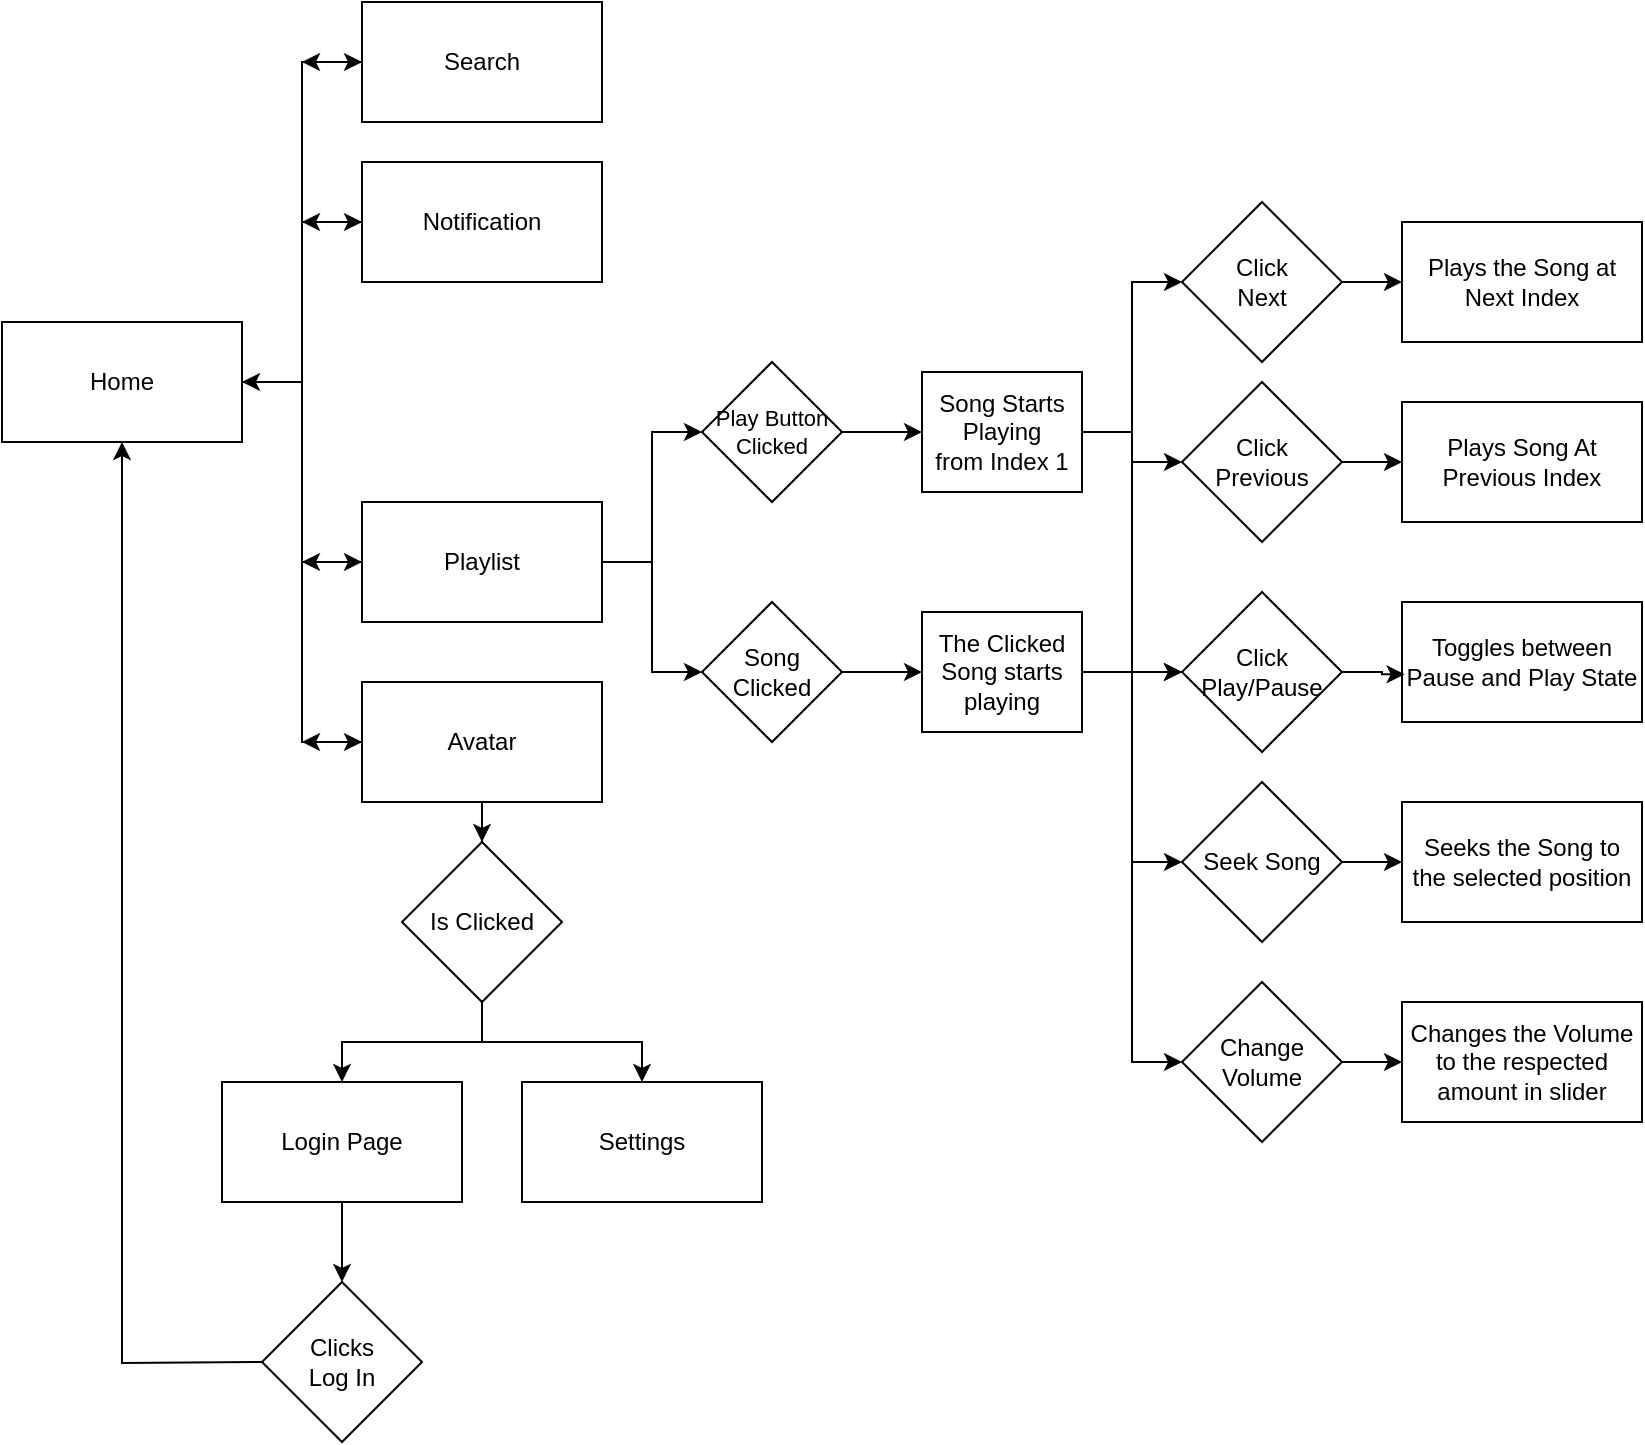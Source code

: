 <mxfile version="24.7.2" type="device">
  <diagram name="Page-1" id="nSLGUAHA-Zbq8DlJS5If">
    <mxGraphModel dx="796" dy="430" grid="1" gridSize="10" guides="1" tooltips="1" connect="1" arrows="1" fold="1" page="1" pageScale="1" pageWidth="850" pageHeight="1100" math="0" shadow="0">
      <root>
        <mxCell id="0" />
        <mxCell id="1" parent="0" />
        <mxCell id="IzKSU4AfZoBt4SEV6XKU-39" style="edgeStyle=orthogonalEdgeStyle;rounded=0;orthogonalLoop=1;jettySize=auto;html=1;entryX=0;entryY=0.5;entryDx=0;entryDy=0;" edge="1" parent="1" source="IzKSU4AfZoBt4SEV6XKU-34" target="IzKSU4AfZoBt4SEV6XKU-35">
          <mxGeometry relative="1" as="geometry" />
        </mxCell>
        <mxCell id="IzKSU4AfZoBt4SEV6XKU-40" style="edgeStyle=orthogonalEdgeStyle;rounded=0;orthogonalLoop=1;jettySize=auto;html=1;entryX=0;entryY=0.5;entryDx=0;entryDy=0;" edge="1" parent="1" source="IzKSU4AfZoBt4SEV6XKU-34" target="IzKSU4AfZoBt4SEV6XKU-36">
          <mxGeometry relative="1" as="geometry" />
        </mxCell>
        <mxCell id="IzKSU4AfZoBt4SEV6XKU-42" style="edgeStyle=orthogonalEdgeStyle;rounded=0;orthogonalLoop=1;jettySize=auto;html=1;entryX=0;entryY=0.5;entryDx=0;entryDy=0;" edge="1" parent="1" source="IzKSU4AfZoBt4SEV6XKU-34" target="IzKSU4AfZoBt4SEV6XKU-38">
          <mxGeometry relative="1" as="geometry" />
        </mxCell>
        <mxCell id="IzKSU4AfZoBt4SEV6XKU-66" style="edgeStyle=orthogonalEdgeStyle;rounded=0;orthogonalLoop=1;jettySize=auto;html=1;entryX=0;entryY=0.5;entryDx=0;entryDy=0;" edge="1" parent="1" source="IzKSU4AfZoBt4SEV6XKU-34" target="IzKSU4AfZoBt4SEV6XKU-37">
          <mxGeometry relative="1" as="geometry" />
        </mxCell>
        <mxCell id="IzKSU4AfZoBt4SEV6XKU-34" value="Home" style="rounded=0;whiteSpace=wrap;html=1;" vertex="1" parent="1">
          <mxGeometry x="10" y="180" width="120" height="60" as="geometry" />
        </mxCell>
        <mxCell id="IzKSU4AfZoBt4SEV6XKU-62" style="edgeStyle=orthogonalEdgeStyle;rounded=0;orthogonalLoop=1;jettySize=auto;html=1;" edge="1" parent="1" source="IzKSU4AfZoBt4SEV6XKU-35">
          <mxGeometry relative="1" as="geometry">
            <mxPoint x="160.0" y="50" as="targetPoint" />
          </mxGeometry>
        </mxCell>
        <mxCell id="IzKSU4AfZoBt4SEV6XKU-35" value="Search" style="rounded=0;whiteSpace=wrap;html=1;" vertex="1" parent="1">
          <mxGeometry x="190" y="20" width="120" height="60" as="geometry" />
        </mxCell>
        <mxCell id="IzKSU4AfZoBt4SEV6XKU-50" style="edgeStyle=orthogonalEdgeStyle;rounded=0;orthogonalLoop=1;jettySize=auto;html=1;exitX=0;exitY=0.5;exitDx=0;exitDy=0;entryX=1;entryY=0.5;entryDx=0;entryDy=0;" edge="1" parent="1" source="IzKSU4AfZoBt4SEV6XKU-36" target="IzKSU4AfZoBt4SEV6XKU-34">
          <mxGeometry relative="1" as="geometry" />
        </mxCell>
        <mxCell id="IzKSU4AfZoBt4SEV6XKU-63" style="edgeStyle=orthogonalEdgeStyle;rounded=0;orthogonalLoop=1;jettySize=auto;html=1;" edge="1" parent="1" source="IzKSU4AfZoBt4SEV6XKU-36">
          <mxGeometry relative="1" as="geometry">
            <mxPoint x="160.0" y="130" as="targetPoint" />
          </mxGeometry>
        </mxCell>
        <mxCell id="IzKSU4AfZoBt4SEV6XKU-36" value="Notification" style="rounded=0;whiteSpace=wrap;html=1;" vertex="1" parent="1">
          <mxGeometry x="190" y="100" width="120" height="60" as="geometry" />
        </mxCell>
        <mxCell id="IzKSU4AfZoBt4SEV6XKU-64" style="edgeStyle=orthogonalEdgeStyle;rounded=0;orthogonalLoop=1;jettySize=auto;html=1;" edge="1" parent="1" source="IzKSU4AfZoBt4SEV6XKU-37">
          <mxGeometry relative="1" as="geometry">
            <mxPoint x="160.0" y="300" as="targetPoint" />
          </mxGeometry>
        </mxCell>
        <mxCell id="IzKSU4AfZoBt4SEV6XKU-70" style="edgeStyle=orthogonalEdgeStyle;rounded=0;orthogonalLoop=1;jettySize=auto;html=1;" edge="1" parent="1" source="IzKSU4AfZoBt4SEV6XKU-37" target="IzKSU4AfZoBt4SEV6XKU-71">
          <mxGeometry relative="1" as="geometry">
            <mxPoint x="420.0" y="300" as="targetPoint" />
          </mxGeometry>
        </mxCell>
        <mxCell id="IzKSU4AfZoBt4SEV6XKU-75" style="edgeStyle=orthogonalEdgeStyle;rounded=0;orthogonalLoop=1;jettySize=auto;html=1;entryX=0;entryY=0.5;entryDx=0;entryDy=0;" edge="1" parent="1" source="IzKSU4AfZoBt4SEV6XKU-37" target="IzKSU4AfZoBt4SEV6XKU-74">
          <mxGeometry relative="1" as="geometry" />
        </mxCell>
        <mxCell id="IzKSU4AfZoBt4SEV6XKU-37" value="Playlist" style="rounded=0;whiteSpace=wrap;html=1;" vertex="1" parent="1">
          <mxGeometry x="190" y="270" width="120" height="60" as="geometry" />
        </mxCell>
        <mxCell id="IzKSU4AfZoBt4SEV6XKU-56" value="" style="edgeStyle=orthogonalEdgeStyle;rounded=0;orthogonalLoop=1;jettySize=auto;html=1;" edge="1" parent="1" source="IzKSU4AfZoBt4SEV6XKU-38" target="IzKSU4AfZoBt4SEV6XKU-55">
          <mxGeometry relative="1" as="geometry" />
        </mxCell>
        <mxCell id="IzKSU4AfZoBt4SEV6XKU-65" style="edgeStyle=orthogonalEdgeStyle;rounded=0;orthogonalLoop=1;jettySize=auto;html=1;" edge="1" parent="1" source="IzKSU4AfZoBt4SEV6XKU-38">
          <mxGeometry relative="1" as="geometry">
            <mxPoint x="160.0" y="390" as="targetPoint" />
          </mxGeometry>
        </mxCell>
        <mxCell id="IzKSU4AfZoBt4SEV6XKU-38" value="Avatar" style="rounded=0;whiteSpace=wrap;html=1;" vertex="1" parent="1">
          <mxGeometry x="190" y="360" width="120" height="60" as="geometry" />
        </mxCell>
        <mxCell id="IzKSU4AfZoBt4SEV6XKU-57" style="edgeStyle=orthogonalEdgeStyle;rounded=0;orthogonalLoop=1;jettySize=auto;html=1;" edge="1" parent="1" source="IzKSU4AfZoBt4SEV6XKU-55" target="IzKSU4AfZoBt4SEV6XKU-58">
          <mxGeometry relative="1" as="geometry">
            <mxPoint x="390" y="470" as="targetPoint" />
          </mxGeometry>
        </mxCell>
        <mxCell id="IzKSU4AfZoBt4SEV6XKU-61" style="edgeStyle=orthogonalEdgeStyle;rounded=0;orthogonalLoop=1;jettySize=auto;html=1;entryX=0.5;entryY=0;entryDx=0;entryDy=0;" edge="1" parent="1" source="IzKSU4AfZoBt4SEV6XKU-55" target="IzKSU4AfZoBt4SEV6XKU-60">
          <mxGeometry relative="1" as="geometry" />
        </mxCell>
        <mxCell id="IzKSU4AfZoBt4SEV6XKU-55" value="Is Clicked" style="rhombus;whiteSpace=wrap;html=1;rounded=0;" vertex="1" parent="1">
          <mxGeometry x="210" y="440" width="80" height="80" as="geometry" />
        </mxCell>
        <mxCell id="IzKSU4AfZoBt4SEV6XKU-68" style="edgeStyle=orthogonalEdgeStyle;rounded=0;orthogonalLoop=1;jettySize=auto;html=1;exitX=0.5;exitY=1;exitDx=0;exitDy=0;entryX=0.5;entryY=0;entryDx=0;entryDy=0;" edge="1" parent="1" source="IzKSU4AfZoBt4SEV6XKU-58">
          <mxGeometry relative="1" as="geometry">
            <mxPoint x="180" y="660" as="targetPoint" />
          </mxGeometry>
        </mxCell>
        <mxCell id="IzKSU4AfZoBt4SEV6XKU-58" value="Login Page" style="rounded=0;whiteSpace=wrap;html=1;" vertex="1" parent="1">
          <mxGeometry x="120" y="560" width="120" height="60" as="geometry" />
        </mxCell>
        <mxCell id="IzKSU4AfZoBt4SEV6XKU-60" value="Settings" style="rounded=0;whiteSpace=wrap;html=1;" vertex="1" parent="1">
          <mxGeometry x="270" y="560" width="120" height="60" as="geometry" />
        </mxCell>
        <mxCell id="IzKSU4AfZoBt4SEV6XKU-69" style="edgeStyle=orthogonalEdgeStyle;rounded=0;orthogonalLoop=1;jettySize=auto;html=1;entryX=0.5;entryY=1;entryDx=0;entryDy=0;" edge="1" parent="1" target="IzKSU4AfZoBt4SEV6XKU-34">
          <mxGeometry relative="1" as="geometry">
            <mxPoint x="140" y="700" as="sourcePoint" />
          </mxGeometry>
        </mxCell>
        <mxCell id="IzKSU4AfZoBt4SEV6XKU-67" value="&lt;div&gt;Clicks&lt;/div&gt;&lt;div&gt;Log In&lt;br&gt;&lt;/div&gt;" style="rhombus;whiteSpace=wrap;html=1;" vertex="1" parent="1">
          <mxGeometry x="140" y="660" width="80" height="80" as="geometry" />
        </mxCell>
        <mxCell id="IzKSU4AfZoBt4SEV6XKU-72" style="edgeStyle=orthogonalEdgeStyle;rounded=0;orthogonalLoop=1;jettySize=auto;html=1;" edge="1" parent="1" source="IzKSU4AfZoBt4SEV6XKU-71" target="IzKSU4AfZoBt4SEV6XKU-73">
          <mxGeometry relative="1" as="geometry">
            <mxPoint x="520" y="300" as="targetPoint" />
          </mxGeometry>
        </mxCell>
        <mxCell id="IzKSU4AfZoBt4SEV6XKU-71" value="&lt;div style=&quot;font-size: 11px;&quot;&gt;&lt;font style=&quot;font-size: 11px;&quot;&gt;Play Button&lt;/font&gt;&lt;/div&gt;&lt;div style=&quot;font-size: 11px;&quot;&gt;&lt;font style=&quot;font-size: 11px;&quot;&gt;Clicked&lt;font style=&quot;font-size: 11px;&quot;&gt;&lt;br&gt;&lt;/font&gt;&lt;/font&gt;&lt;/div&gt;" style="rhombus;whiteSpace=wrap;html=1;" vertex="1" parent="1">
          <mxGeometry x="360" y="200" width="70" height="70" as="geometry" />
        </mxCell>
        <mxCell id="IzKSU4AfZoBt4SEV6XKU-89" style="edgeStyle=orthogonalEdgeStyle;rounded=0;orthogonalLoop=1;jettySize=auto;html=1;entryX=0;entryY=0.5;entryDx=0;entryDy=0;" edge="1" parent="1" source="IzKSU4AfZoBt4SEV6XKU-73" target="IzKSU4AfZoBt4SEV6XKU-79">
          <mxGeometry relative="1" as="geometry" />
        </mxCell>
        <mxCell id="IzKSU4AfZoBt4SEV6XKU-90" style="edgeStyle=orthogonalEdgeStyle;rounded=0;orthogonalLoop=1;jettySize=auto;html=1;entryX=0;entryY=0.5;entryDx=0;entryDy=0;" edge="1" parent="1" source="IzKSU4AfZoBt4SEV6XKU-73" target="IzKSU4AfZoBt4SEV6XKU-80">
          <mxGeometry relative="1" as="geometry" />
        </mxCell>
        <mxCell id="IzKSU4AfZoBt4SEV6XKU-91" style="edgeStyle=orthogonalEdgeStyle;rounded=0;orthogonalLoop=1;jettySize=auto;html=1;entryX=0;entryY=0.5;entryDx=0;entryDy=0;" edge="1" parent="1" source="IzKSU4AfZoBt4SEV6XKU-73" target="IzKSU4AfZoBt4SEV6XKU-81">
          <mxGeometry relative="1" as="geometry" />
        </mxCell>
        <mxCell id="IzKSU4AfZoBt4SEV6XKU-92" style="edgeStyle=orthogonalEdgeStyle;rounded=0;orthogonalLoop=1;jettySize=auto;html=1;entryX=0;entryY=0.5;entryDx=0;entryDy=0;" edge="1" parent="1" source="IzKSU4AfZoBt4SEV6XKU-73" target="IzKSU4AfZoBt4SEV6XKU-82">
          <mxGeometry relative="1" as="geometry" />
        </mxCell>
        <mxCell id="IzKSU4AfZoBt4SEV6XKU-93" style="edgeStyle=orthogonalEdgeStyle;rounded=0;orthogonalLoop=1;jettySize=auto;html=1;entryX=0;entryY=0.5;entryDx=0;entryDy=0;" edge="1" parent="1" source="IzKSU4AfZoBt4SEV6XKU-73" target="IzKSU4AfZoBt4SEV6XKU-83">
          <mxGeometry relative="1" as="geometry" />
        </mxCell>
        <mxCell id="IzKSU4AfZoBt4SEV6XKU-73" value="&lt;div&gt;Song Starts Playing&lt;/div&gt;&lt;div&gt;from Index 1&lt;br&gt;&lt;/div&gt;" style="rounded=0;whiteSpace=wrap;html=1;" vertex="1" parent="1">
          <mxGeometry x="470" y="205" width="80" height="60" as="geometry" />
        </mxCell>
        <mxCell id="IzKSU4AfZoBt4SEV6XKU-78" style="edgeStyle=orthogonalEdgeStyle;rounded=0;orthogonalLoop=1;jettySize=auto;html=1;entryX=0;entryY=0.5;entryDx=0;entryDy=0;" edge="1" parent="1" source="IzKSU4AfZoBt4SEV6XKU-74" target="IzKSU4AfZoBt4SEV6XKU-76">
          <mxGeometry relative="1" as="geometry" />
        </mxCell>
        <mxCell id="IzKSU4AfZoBt4SEV6XKU-74" value="Song Clicked" style="rhombus;whiteSpace=wrap;html=1;" vertex="1" parent="1">
          <mxGeometry x="360" y="320" width="70" height="70" as="geometry" />
        </mxCell>
        <mxCell id="IzKSU4AfZoBt4SEV6XKU-94" style="edgeStyle=orthogonalEdgeStyle;rounded=0;orthogonalLoop=1;jettySize=auto;html=1;entryX=0;entryY=0.5;entryDx=0;entryDy=0;" edge="1" parent="1" source="IzKSU4AfZoBt4SEV6XKU-76" target="IzKSU4AfZoBt4SEV6XKU-81">
          <mxGeometry relative="1" as="geometry" />
        </mxCell>
        <mxCell id="IzKSU4AfZoBt4SEV6XKU-76" value="The Clicked Song starts playing" style="rounded=0;whiteSpace=wrap;html=1;" vertex="1" parent="1">
          <mxGeometry x="470" y="325" width="80" height="60" as="geometry" />
        </mxCell>
        <mxCell id="IzKSU4AfZoBt4SEV6XKU-96" style="edgeStyle=orthogonalEdgeStyle;rounded=0;orthogonalLoop=1;jettySize=auto;html=1;exitX=1;exitY=0.5;exitDx=0;exitDy=0;entryX=0;entryY=0.5;entryDx=0;entryDy=0;" edge="1" parent="1" source="IzKSU4AfZoBt4SEV6XKU-79" target="IzKSU4AfZoBt4SEV6XKU-84">
          <mxGeometry relative="1" as="geometry">
            <mxPoint x="690" y="160" as="targetPoint" />
          </mxGeometry>
        </mxCell>
        <mxCell id="IzKSU4AfZoBt4SEV6XKU-79" value="&lt;div&gt;Click&lt;/div&gt;&lt;div&gt;Next&lt;br&gt;&lt;/div&gt;" style="rhombus;whiteSpace=wrap;html=1;" vertex="1" parent="1">
          <mxGeometry x="600" y="120" width="80" height="80" as="geometry" />
        </mxCell>
        <mxCell id="IzKSU4AfZoBt4SEV6XKU-108" style="edgeStyle=orthogonalEdgeStyle;rounded=0;orthogonalLoop=1;jettySize=auto;html=1;entryX=0;entryY=0.5;entryDx=0;entryDy=0;" edge="1" parent="1" source="IzKSU4AfZoBt4SEV6XKU-80" target="IzKSU4AfZoBt4SEV6XKU-85">
          <mxGeometry relative="1" as="geometry" />
        </mxCell>
        <mxCell id="IzKSU4AfZoBt4SEV6XKU-80" value="&lt;div&gt;Click &lt;br&gt;&lt;/div&gt;&lt;div&gt;Previous&lt;br&gt;&lt;/div&gt;" style="rhombus;whiteSpace=wrap;html=1;" vertex="1" parent="1">
          <mxGeometry x="600" y="210" width="80" height="80" as="geometry" />
        </mxCell>
        <mxCell id="IzKSU4AfZoBt4SEV6XKU-81" value="Click Play/Pause" style="rhombus;whiteSpace=wrap;html=1;" vertex="1" parent="1">
          <mxGeometry x="600" y="315" width="80" height="80" as="geometry" />
        </mxCell>
        <mxCell id="IzKSU4AfZoBt4SEV6XKU-111" style="edgeStyle=orthogonalEdgeStyle;rounded=0;orthogonalLoop=1;jettySize=auto;html=1;exitX=1;exitY=0.5;exitDx=0;exitDy=0;" edge="1" parent="1" source="IzKSU4AfZoBt4SEV6XKU-82" target="IzKSU4AfZoBt4SEV6XKU-87">
          <mxGeometry relative="1" as="geometry" />
        </mxCell>
        <mxCell id="IzKSU4AfZoBt4SEV6XKU-82" value="Seek Song" style="rhombus;whiteSpace=wrap;html=1;" vertex="1" parent="1">
          <mxGeometry x="600" y="410" width="80" height="80" as="geometry" />
        </mxCell>
        <mxCell id="IzKSU4AfZoBt4SEV6XKU-112" style="edgeStyle=orthogonalEdgeStyle;rounded=0;orthogonalLoop=1;jettySize=auto;html=1;exitX=1;exitY=0.5;exitDx=0;exitDy=0;" edge="1" parent="1" source="IzKSU4AfZoBt4SEV6XKU-83" target="IzKSU4AfZoBt4SEV6XKU-88">
          <mxGeometry relative="1" as="geometry" />
        </mxCell>
        <mxCell id="IzKSU4AfZoBt4SEV6XKU-83" value="Change Volume" style="rhombus;whiteSpace=wrap;html=1;" vertex="1" parent="1">
          <mxGeometry x="600" y="510" width="80" height="80" as="geometry" />
        </mxCell>
        <mxCell id="IzKSU4AfZoBt4SEV6XKU-84" value="Plays the Song at Next Index" style="rounded=0;whiteSpace=wrap;html=1;" vertex="1" parent="1">
          <mxGeometry x="710" y="130" width="120" height="60" as="geometry" />
        </mxCell>
        <mxCell id="IzKSU4AfZoBt4SEV6XKU-85" value="Plays Song At Previous Index" style="rounded=0;whiteSpace=wrap;html=1;" vertex="1" parent="1">
          <mxGeometry x="710" y="220" width="120" height="60" as="geometry" />
        </mxCell>
        <mxCell id="IzKSU4AfZoBt4SEV6XKU-86" value="Toggles between Pause and Play State" style="rounded=0;whiteSpace=wrap;html=1;" vertex="1" parent="1">
          <mxGeometry x="710" y="320" width="120" height="60" as="geometry" />
        </mxCell>
        <mxCell id="IzKSU4AfZoBt4SEV6XKU-87" value="Seeks the Song to the selected position" style="rounded=0;whiteSpace=wrap;html=1;" vertex="1" parent="1">
          <mxGeometry x="710" y="420" width="120" height="60" as="geometry" />
        </mxCell>
        <mxCell id="IzKSU4AfZoBt4SEV6XKU-88" value="Changes the Volume to the respected amount in slider" style="rounded=0;whiteSpace=wrap;html=1;" vertex="1" parent="1">
          <mxGeometry x="710" y="520" width="120" height="60" as="geometry" />
        </mxCell>
        <mxCell id="IzKSU4AfZoBt4SEV6XKU-109" style="edgeStyle=orthogonalEdgeStyle;rounded=0;orthogonalLoop=1;jettySize=auto;html=1;entryX=0.011;entryY=0.602;entryDx=0;entryDy=0;entryPerimeter=0;" edge="1" parent="1" source="IzKSU4AfZoBt4SEV6XKU-81" target="IzKSU4AfZoBt4SEV6XKU-86">
          <mxGeometry relative="1" as="geometry" />
        </mxCell>
      </root>
    </mxGraphModel>
  </diagram>
</mxfile>
